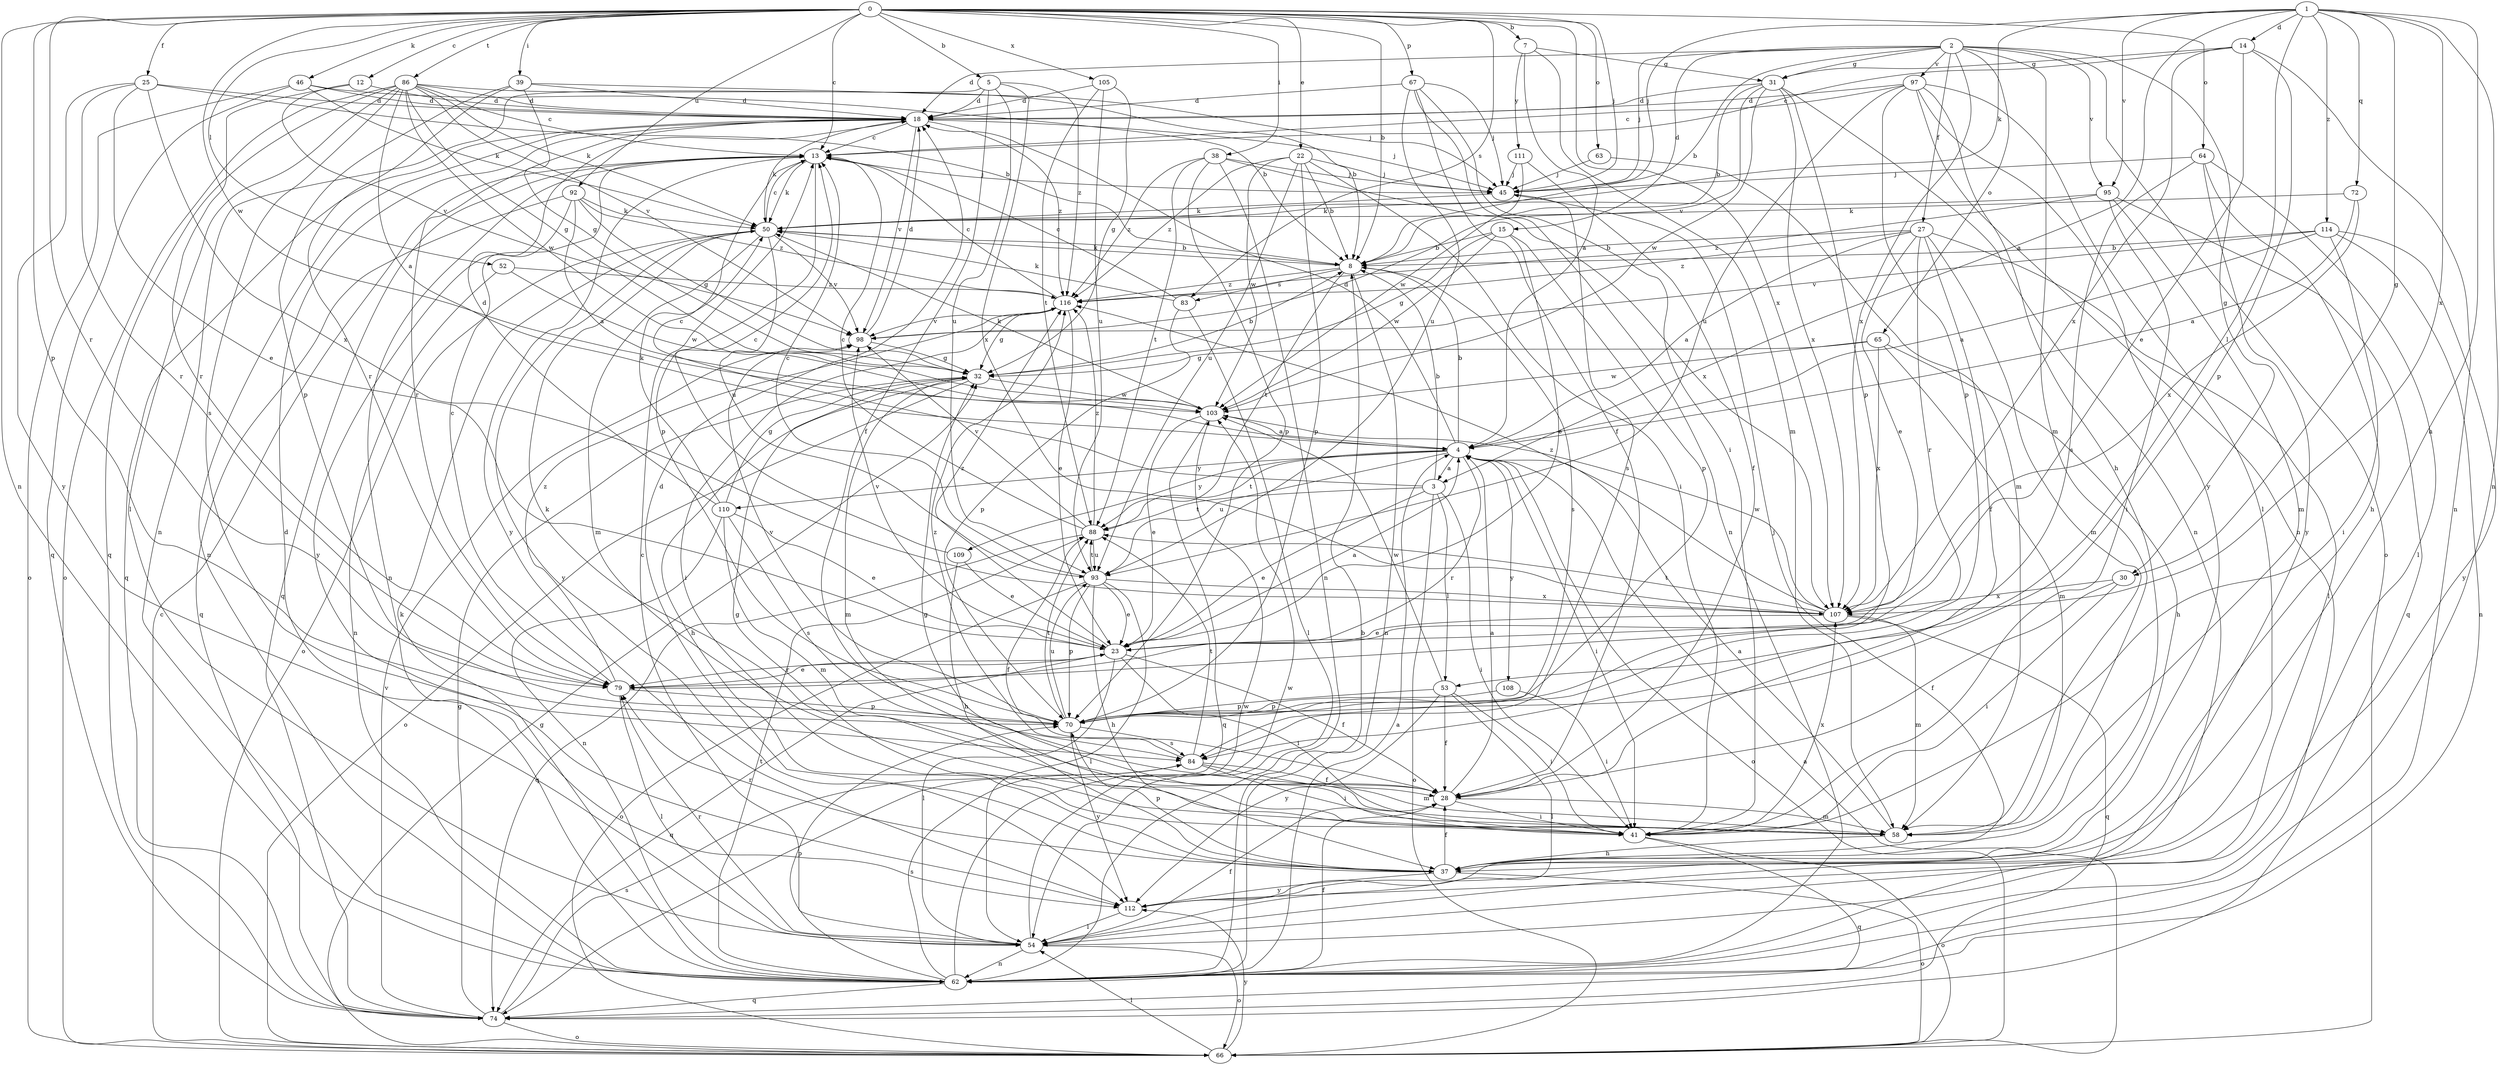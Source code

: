strict digraph  {
0;
1;
2;
3;
4;
5;
7;
8;
12;
13;
14;
15;
18;
22;
23;
25;
27;
28;
30;
31;
32;
37;
38;
39;
41;
45;
46;
50;
52;
53;
54;
58;
62;
63;
64;
65;
66;
67;
70;
72;
74;
79;
83;
84;
86;
88;
92;
93;
95;
97;
98;
103;
105;
107;
108;
109;
110;
111;
112;
114;
116;
0 -> 5  [label=b];
0 -> 7  [label=b];
0 -> 8  [label=b];
0 -> 12  [label=c];
0 -> 13  [label=c];
0 -> 22  [label=e];
0 -> 25  [label=f];
0 -> 38  [label=i];
0 -> 39  [label=i];
0 -> 45  [label=j];
0 -> 46  [label=k];
0 -> 52  [label=l];
0 -> 62  [label=n];
0 -> 63  [label=o];
0 -> 64  [label=o];
0 -> 67  [label=p];
0 -> 70  [label=p];
0 -> 79  [label=r];
0 -> 83  [label=s];
0 -> 86  [label=t];
0 -> 92  [label=u];
0 -> 103  [label=w];
0 -> 105  [label=x];
0 -> 107  [label=x];
1 -> 3  [label=a];
1 -> 14  [label=d];
1 -> 30  [label=g];
1 -> 37  [label=h];
1 -> 45  [label=j];
1 -> 50  [label=k];
1 -> 53  [label=l];
1 -> 62  [label=n];
1 -> 72  [label=q];
1 -> 95  [label=v];
1 -> 107  [label=x];
1 -> 114  [label=z];
2 -> 8  [label=b];
2 -> 15  [label=d];
2 -> 18  [label=d];
2 -> 27  [label=f];
2 -> 30  [label=g];
2 -> 31  [label=g];
2 -> 45  [label=j];
2 -> 58  [label=m];
2 -> 65  [label=o];
2 -> 66  [label=o];
2 -> 95  [label=v];
2 -> 97  [label=v];
2 -> 107  [label=x];
3 -> 8  [label=b];
3 -> 13  [label=c];
3 -> 23  [label=e];
3 -> 41  [label=i];
3 -> 53  [label=l];
3 -> 66  [label=o];
3 -> 88  [label=t];
4 -> 3  [label=a];
4 -> 8  [label=b];
4 -> 18  [label=d];
4 -> 41  [label=i];
4 -> 66  [label=o];
4 -> 79  [label=r];
4 -> 88  [label=t];
4 -> 93  [label=u];
4 -> 108  [label=y];
4 -> 109  [label=y];
4 -> 110  [label=y];
5 -> 18  [label=d];
5 -> 28  [label=f];
5 -> 62  [label=n];
5 -> 93  [label=u];
5 -> 107  [label=x];
5 -> 116  [label=z];
7 -> 4  [label=a];
7 -> 31  [label=g];
7 -> 58  [label=m];
7 -> 111  [label=y];
8 -> 50  [label=k];
8 -> 62  [label=n];
8 -> 83  [label=s];
8 -> 84  [label=s];
8 -> 88  [label=t];
8 -> 116  [label=z];
12 -> 18  [label=d];
12 -> 79  [label=r];
12 -> 98  [label=v];
13 -> 45  [label=j];
13 -> 50  [label=k];
13 -> 62  [label=n];
13 -> 70  [label=p];
13 -> 74  [label=q];
13 -> 112  [label=y];
14 -> 13  [label=c];
14 -> 23  [label=e];
14 -> 31  [label=g];
14 -> 62  [label=n];
14 -> 70  [label=p];
14 -> 107  [label=x];
15 -> 8  [label=b];
15 -> 23  [label=e];
15 -> 32  [label=g];
15 -> 70  [label=p];
15 -> 103  [label=w];
18 -> 13  [label=c];
18 -> 45  [label=j];
18 -> 50  [label=k];
18 -> 62  [label=n];
18 -> 74  [label=q];
18 -> 79  [label=r];
18 -> 98  [label=v];
18 -> 116  [label=z];
22 -> 8  [label=b];
22 -> 41  [label=i];
22 -> 45  [label=j];
22 -> 70  [label=p];
22 -> 93  [label=u];
22 -> 103  [label=w];
22 -> 116  [label=z];
23 -> 4  [label=a];
23 -> 28  [label=f];
23 -> 41  [label=i];
23 -> 54  [label=l];
23 -> 74  [label=q];
23 -> 79  [label=r];
23 -> 98  [label=v];
23 -> 116  [label=z];
25 -> 8  [label=b];
25 -> 18  [label=d];
25 -> 23  [label=e];
25 -> 79  [label=r];
25 -> 107  [label=x];
25 -> 112  [label=y];
27 -> 4  [label=a];
27 -> 8  [label=b];
27 -> 23  [label=e];
27 -> 28  [label=f];
27 -> 54  [label=l];
27 -> 58  [label=m];
27 -> 79  [label=r];
27 -> 116  [label=z];
28 -> 4  [label=a];
28 -> 41  [label=i];
28 -> 50  [label=k];
28 -> 58  [label=m];
30 -> 28  [label=f];
30 -> 41  [label=i];
30 -> 107  [label=x];
31 -> 8  [label=b];
31 -> 18  [label=d];
31 -> 62  [label=n];
31 -> 70  [label=p];
31 -> 98  [label=v];
31 -> 103  [label=w];
31 -> 107  [label=x];
32 -> 8  [label=b];
32 -> 37  [label=h];
32 -> 58  [label=m];
32 -> 66  [label=o];
32 -> 103  [label=w];
37 -> 18  [label=d];
37 -> 28  [label=f];
37 -> 45  [label=j];
37 -> 66  [label=o];
37 -> 70  [label=p];
37 -> 79  [label=r];
37 -> 112  [label=y];
38 -> 45  [label=j];
38 -> 62  [label=n];
38 -> 70  [label=p];
38 -> 88  [label=t];
38 -> 107  [label=x];
38 -> 116  [label=z];
39 -> 18  [label=d];
39 -> 32  [label=g];
39 -> 45  [label=j];
39 -> 70  [label=p];
39 -> 79  [label=r];
41 -> 32  [label=g];
41 -> 66  [label=o];
41 -> 74  [label=q];
41 -> 107  [label=x];
45 -> 50  [label=k];
45 -> 84  [label=s];
46 -> 8  [label=b];
46 -> 18  [label=d];
46 -> 50  [label=k];
46 -> 66  [label=o];
46 -> 74  [label=q];
50 -> 8  [label=b];
50 -> 13  [label=c];
50 -> 58  [label=m];
50 -> 66  [label=o];
50 -> 93  [label=u];
50 -> 98  [label=v];
50 -> 112  [label=y];
52 -> 62  [label=n];
52 -> 103  [label=w];
52 -> 116  [label=z];
53 -> 28  [label=f];
53 -> 41  [label=i];
53 -> 54  [label=l];
53 -> 70  [label=p];
53 -> 103  [label=w];
53 -> 112  [label=y];
54 -> 13  [label=c];
54 -> 18  [label=d];
54 -> 28  [label=f];
54 -> 62  [label=n];
54 -> 66  [label=o];
54 -> 79  [label=r];
54 -> 103  [label=w];
58 -> 4  [label=a];
58 -> 32  [label=g];
58 -> 37  [label=h];
62 -> 4  [label=a];
62 -> 8  [label=b];
62 -> 28  [label=f];
62 -> 50  [label=k];
62 -> 70  [label=p];
62 -> 74  [label=q];
62 -> 84  [label=s];
62 -> 88  [label=t];
62 -> 103  [label=w];
63 -> 45  [label=j];
63 -> 58  [label=m];
64 -> 37  [label=h];
64 -> 45  [label=j];
64 -> 54  [label=l];
64 -> 84  [label=s];
64 -> 112  [label=y];
65 -> 32  [label=g];
65 -> 37  [label=h];
65 -> 58  [label=m];
65 -> 103  [label=w];
65 -> 107  [label=x];
66 -> 4  [label=a];
66 -> 13  [label=c];
66 -> 32  [label=g];
66 -> 54  [label=l];
66 -> 112  [label=y];
67 -> 18  [label=d];
67 -> 28  [label=f];
67 -> 41  [label=i];
67 -> 45  [label=j];
67 -> 62  [label=n];
67 -> 93  [label=u];
70 -> 84  [label=s];
70 -> 88  [label=t];
70 -> 93  [label=u];
70 -> 98  [label=v];
70 -> 112  [label=y];
72 -> 4  [label=a];
72 -> 50  [label=k];
72 -> 107  [label=x];
74 -> 32  [label=g];
74 -> 66  [label=o];
74 -> 84  [label=s];
74 -> 98  [label=v];
79 -> 13  [label=c];
79 -> 23  [label=e];
79 -> 54  [label=l];
79 -> 70  [label=p];
79 -> 116  [label=z];
83 -> 13  [label=c];
83 -> 50  [label=k];
83 -> 54  [label=l];
83 -> 70  [label=p];
84 -> 28  [label=f];
84 -> 41  [label=i];
84 -> 58  [label=m];
84 -> 88  [label=t];
84 -> 116  [label=z];
86 -> 4  [label=a];
86 -> 8  [label=b];
86 -> 13  [label=c];
86 -> 18  [label=d];
86 -> 32  [label=g];
86 -> 50  [label=k];
86 -> 54  [label=l];
86 -> 66  [label=o];
86 -> 74  [label=q];
86 -> 84  [label=s];
86 -> 98  [label=v];
86 -> 103  [label=w];
88 -> 13  [label=c];
88 -> 28  [label=f];
88 -> 74  [label=q];
88 -> 93  [label=u];
88 -> 98  [label=v];
88 -> 116  [label=z];
92 -> 4  [label=a];
92 -> 32  [label=g];
92 -> 50  [label=k];
92 -> 74  [label=q];
92 -> 112  [label=y];
92 -> 116  [label=z];
93 -> 13  [label=c];
93 -> 23  [label=e];
93 -> 37  [label=h];
93 -> 54  [label=l];
93 -> 66  [label=o];
93 -> 70  [label=p];
93 -> 88  [label=t];
93 -> 107  [label=x];
95 -> 41  [label=i];
95 -> 50  [label=k];
95 -> 58  [label=m];
95 -> 74  [label=q];
95 -> 116  [label=z];
97 -> 13  [label=c];
97 -> 18  [label=d];
97 -> 37  [label=h];
97 -> 54  [label=l];
97 -> 62  [label=n];
97 -> 70  [label=p];
97 -> 93  [label=u];
97 -> 112  [label=y];
98 -> 18  [label=d];
98 -> 32  [label=g];
103 -> 4  [label=a];
103 -> 23  [label=e];
103 -> 50  [label=k];
103 -> 74  [label=q];
105 -> 18  [label=d];
105 -> 32  [label=g];
105 -> 88  [label=t];
105 -> 93  [label=u];
107 -> 23  [label=e];
107 -> 58  [label=m];
107 -> 74  [label=q];
107 -> 88  [label=t];
107 -> 103  [label=w];
107 -> 116  [label=z];
108 -> 41  [label=i];
108 -> 70  [label=p];
109 -> 13  [label=c];
109 -> 23  [label=e];
109 -> 37  [label=h];
110 -> 18  [label=d];
110 -> 23  [label=e];
110 -> 32  [label=g];
110 -> 50  [label=k];
110 -> 58  [label=m];
110 -> 62  [label=n];
110 -> 84  [label=s];
111 -> 28  [label=f];
111 -> 45  [label=j];
111 -> 103  [label=w];
112 -> 54  [label=l];
114 -> 4  [label=a];
114 -> 8  [label=b];
114 -> 41  [label=i];
114 -> 62  [label=n];
114 -> 98  [label=v];
114 -> 112  [label=y];
116 -> 13  [label=c];
116 -> 23  [label=e];
116 -> 32  [label=g];
116 -> 41  [label=i];
116 -> 98  [label=v];
}
